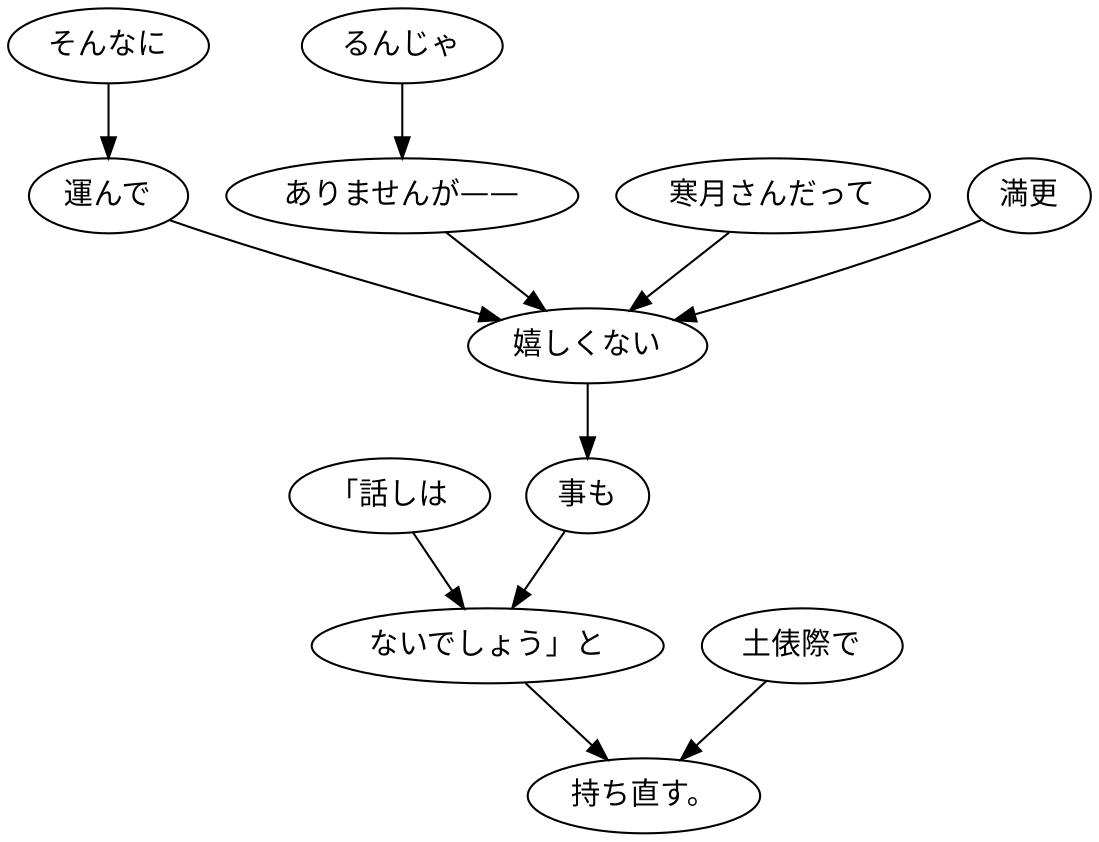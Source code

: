 digraph graph1625 {
	node0 [label="「話しは"];
	node1 [label="そんなに"];
	node2 [label="運んで"];
	node3 [label="るんじゃ"];
	node4 [label="ありませんが——"];
	node5 [label="寒月さんだって"];
	node6 [label="満更"];
	node7 [label="嬉しくない"];
	node8 [label="事も"];
	node9 [label="ないでしょう」と"];
	node10 [label="土俵際で"];
	node11 [label="持ち直す。"];
	node0 -> node9;
	node1 -> node2;
	node2 -> node7;
	node3 -> node4;
	node4 -> node7;
	node5 -> node7;
	node6 -> node7;
	node7 -> node8;
	node8 -> node9;
	node9 -> node11;
	node10 -> node11;
}
